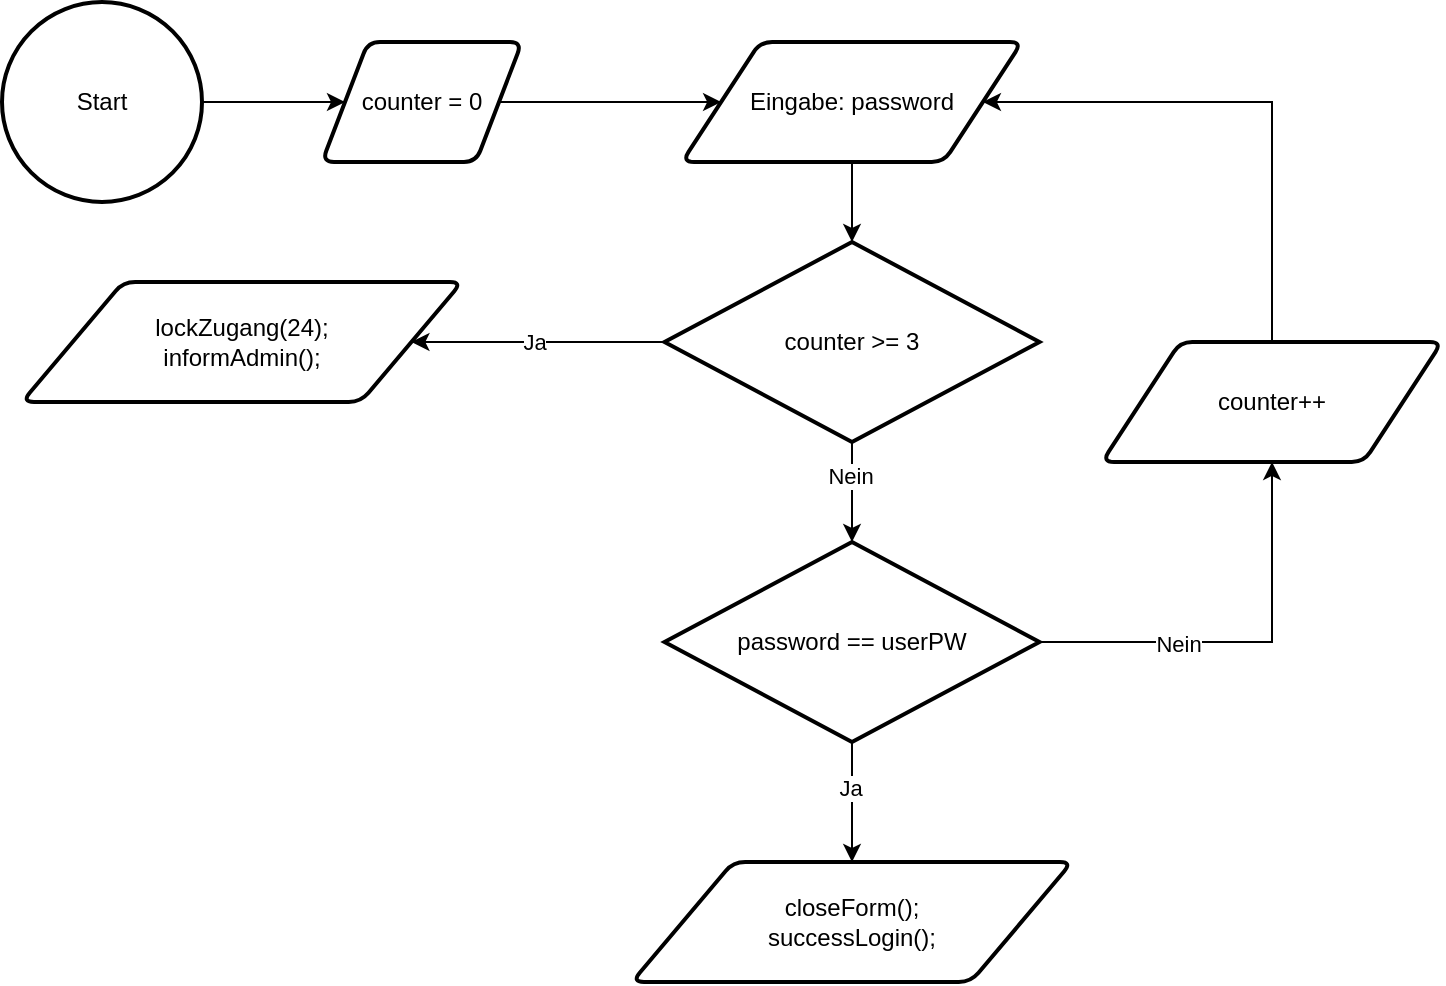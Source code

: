 <mxfile version="27.1.6">
  <diagram name="Seite-1" id="0dwxxID4i1OE_uf2rhqM">
    <mxGraphModel dx="983" dy="541" grid="1" gridSize="10" guides="1" tooltips="1" connect="1" arrows="1" fold="1" page="1" pageScale="1" pageWidth="827" pageHeight="1169" math="0" shadow="0">
      <root>
        <mxCell id="0" />
        <mxCell id="1" parent="0" />
        <mxCell id="jcDSv6W-GaCG8fjlKbPg-1" value="Start" style="strokeWidth=2;html=1;shape=mxgraph.flowchart.start_2;whiteSpace=wrap;" vertex="1" parent="1">
          <mxGeometry x="50" y="50" width="100" height="100" as="geometry" />
        </mxCell>
        <mxCell id="jcDSv6W-GaCG8fjlKbPg-2" value="counter = 0" style="shape=parallelogram;html=1;strokeWidth=2;perimeter=parallelogramPerimeter;whiteSpace=wrap;rounded=1;arcSize=12;size=0.23;" vertex="1" parent="1">
          <mxGeometry x="210" y="70" width="100" height="60" as="geometry" />
        </mxCell>
        <mxCell id="jcDSv6W-GaCG8fjlKbPg-3" value="Eingabe: password" style="shape=parallelogram;html=1;strokeWidth=2;perimeter=parallelogramPerimeter;whiteSpace=wrap;rounded=1;arcSize=12;size=0.23;" vertex="1" parent="1">
          <mxGeometry x="390" y="70" width="170" height="60" as="geometry" />
        </mxCell>
        <mxCell id="jcDSv6W-GaCG8fjlKbPg-4" value="password == userPW" style="strokeWidth=2;html=1;shape=mxgraph.flowchart.decision;whiteSpace=wrap;" vertex="1" parent="1">
          <mxGeometry x="381.25" y="320" width="187.5" height="100" as="geometry" />
        </mxCell>
        <mxCell id="jcDSv6W-GaCG8fjlKbPg-5" value="" style="endArrow=classic;html=1;rounded=0;exitX=1;exitY=0.5;exitDx=0;exitDy=0;exitPerimeter=0;" edge="1" parent="1" source="jcDSv6W-GaCG8fjlKbPg-1" target="jcDSv6W-GaCG8fjlKbPg-2">
          <mxGeometry width="50" height="50" relative="1" as="geometry">
            <mxPoint x="360" y="270" as="sourcePoint" />
            <mxPoint x="410" y="220" as="targetPoint" />
          </mxGeometry>
        </mxCell>
        <mxCell id="jcDSv6W-GaCG8fjlKbPg-6" value="" style="endArrow=classic;html=1;rounded=0;exitX=1;exitY=0.5;exitDx=0;exitDy=0;" edge="1" parent="1" source="jcDSv6W-GaCG8fjlKbPg-2" target="jcDSv6W-GaCG8fjlKbPg-3">
          <mxGeometry width="50" height="50" relative="1" as="geometry">
            <mxPoint x="190" y="90" as="sourcePoint" />
            <mxPoint x="262" y="90" as="targetPoint" />
          </mxGeometry>
        </mxCell>
        <mxCell id="jcDSv6W-GaCG8fjlKbPg-7" value="" style="endArrow=classic;html=1;rounded=0;exitX=0.5;exitY=1;exitDx=0;exitDy=0;entryX=0.5;entryY=0;entryDx=0;entryDy=0;entryPerimeter=0;" edge="1" parent="1" source="jcDSv6W-GaCG8fjlKbPg-3" target="jcDSv6W-GaCG8fjlKbPg-10">
          <mxGeometry width="50" height="50" relative="1" as="geometry">
            <mxPoint x="381.25" y="170" as="sourcePoint" />
            <mxPoint x="475" y="170" as="targetPoint" />
          </mxGeometry>
        </mxCell>
        <mxCell id="jcDSv6W-GaCG8fjlKbPg-8" value="" style="endArrow=classic;html=1;rounded=0;exitX=0.5;exitY=1;exitDx=0;exitDy=0;exitPerimeter=0;entryX=0.5;entryY=0;entryDx=0;entryDy=0;" edge="1" parent="1" source="jcDSv6W-GaCG8fjlKbPg-4" target="jcDSv6W-GaCG8fjlKbPg-17">
          <mxGeometry width="50" height="50" relative="1" as="geometry">
            <mxPoint x="480" y="440" as="sourcePoint" />
            <mxPoint x="475" y="480" as="targetPoint" />
          </mxGeometry>
        </mxCell>
        <mxCell id="jcDSv6W-GaCG8fjlKbPg-15" value="Ja" style="edgeLabel;html=1;align=center;verticalAlign=middle;resizable=0;points=[];" vertex="1" connectable="0" parent="jcDSv6W-GaCG8fjlKbPg-8">
          <mxGeometry x="-0.252" y="-1" relative="1" as="geometry">
            <mxPoint as="offset" />
          </mxGeometry>
        </mxCell>
        <mxCell id="jcDSv6W-GaCG8fjlKbPg-10" value="counter &amp;gt;= 3" style="strokeWidth=2;html=1;shape=mxgraph.flowchart.decision;whiteSpace=wrap;" vertex="1" parent="1">
          <mxGeometry x="381.25" y="170" width="187.5" height="100" as="geometry" />
        </mxCell>
        <mxCell id="jcDSv6W-GaCG8fjlKbPg-11" value="" style="endArrow=classic;html=1;rounded=0;exitX=0;exitY=0.5;exitDx=0;exitDy=0;exitPerimeter=0;entryX=1;entryY=0.5;entryDx=0;entryDy=0;" edge="1" parent="1" source="jcDSv6W-GaCG8fjlKbPg-10" target="jcDSv6W-GaCG8fjlKbPg-14">
          <mxGeometry width="50" height="50" relative="1" as="geometry">
            <mxPoint x="420" y="110" as="sourcePoint" />
            <mxPoint x="310" y="220" as="targetPoint" />
          </mxGeometry>
        </mxCell>
        <mxCell id="jcDSv6W-GaCG8fjlKbPg-16" value="Ja" style="edgeLabel;html=1;align=center;verticalAlign=middle;resizable=0;points=[];" vertex="1" connectable="0" parent="jcDSv6W-GaCG8fjlKbPg-11">
          <mxGeometry x="0.037" relative="1" as="geometry">
            <mxPoint as="offset" />
          </mxGeometry>
        </mxCell>
        <mxCell id="jcDSv6W-GaCG8fjlKbPg-12" value="" style="endArrow=classic;html=1;rounded=0;exitX=0.5;exitY=1;exitDx=0;exitDy=0;exitPerimeter=0;entryX=0.5;entryY=0;entryDx=0;entryDy=0;entryPerimeter=0;" edge="1" parent="1" source="jcDSv6W-GaCG8fjlKbPg-10" target="jcDSv6W-GaCG8fjlKbPg-4">
          <mxGeometry width="50" height="50" relative="1" as="geometry">
            <mxPoint x="350" y="160" as="sourcePoint" />
            <mxPoint x="461" y="160" as="targetPoint" />
          </mxGeometry>
        </mxCell>
        <mxCell id="jcDSv6W-GaCG8fjlKbPg-13" value="Nein" style="edgeLabel;html=1;align=center;verticalAlign=middle;resizable=0;points=[];" vertex="1" connectable="0" parent="jcDSv6W-GaCG8fjlKbPg-12">
          <mxGeometry x="-0.337" y="-1" relative="1" as="geometry">
            <mxPoint as="offset" />
          </mxGeometry>
        </mxCell>
        <mxCell id="jcDSv6W-GaCG8fjlKbPg-14" value="lockZugang(24);&lt;div&gt;informAdmin();&lt;/div&gt;" style="shape=parallelogram;html=1;strokeWidth=2;perimeter=parallelogramPerimeter;whiteSpace=wrap;rounded=1;arcSize=12;size=0.23;" vertex="1" parent="1">
          <mxGeometry x="60" y="190" width="220" height="60" as="geometry" />
        </mxCell>
        <mxCell id="jcDSv6W-GaCG8fjlKbPg-17" value="closeForm();&lt;div&gt;successLogin();&lt;/div&gt;" style="shape=parallelogram;html=1;strokeWidth=2;perimeter=parallelogramPerimeter;whiteSpace=wrap;rounded=1;arcSize=12;size=0.23;" vertex="1" parent="1">
          <mxGeometry x="365" y="480" width="220" height="60" as="geometry" />
        </mxCell>
        <mxCell id="jcDSv6W-GaCG8fjlKbPg-18" value="" style="endArrow=classic;html=1;rounded=0;exitX=1;exitY=0.5;exitDx=0;exitDy=0;exitPerimeter=0;entryX=0.5;entryY=1;entryDx=0;entryDy=0;" edge="1" parent="1" source="jcDSv6W-GaCG8fjlKbPg-4" target="jcDSv6W-GaCG8fjlKbPg-20">
          <mxGeometry width="50" height="50" relative="1" as="geometry">
            <mxPoint x="530" y="290" as="sourcePoint" />
            <mxPoint x="680" y="280" as="targetPoint" />
            <Array as="points">
              <mxPoint x="685" y="370" />
            </Array>
          </mxGeometry>
        </mxCell>
        <mxCell id="jcDSv6W-GaCG8fjlKbPg-19" value="Nein" style="edgeLabel;html=1;align=center;verticalAlign=middle;resizable=0;points=[];" vertex="1" connectable="0" parent="jcDSv6W-GaCG8fjlKbPg-18">
          <mxGeometry x="-0.337" y="-1" relative="1" as="geometry">
            <mxPoint as="offset" />
          </mxGeometry>
        </mxCell>
        <mxCell id="jcDSv6W-GaCG8fjlKbPg-20" value="counter++" style="shape=parallelogram;html=1;strokeWidth=2;perimeter=parallelogramPerimeter;whiteSpace=wrap;rounded=1;arcSize=12;size=0.23;" vertex="1" parent="1">
          <mxGeometry x="600" y="220" width="170" height="60" as="geometry" />
        </mxCell>
        <mxCell id="jcDSv6W-GaCG8fjlKbPg-21" value="" style="endArrow=classic;html=1;rounded=0;exitX=0.5;exitY=0;exitDx=0;exitDy=0;entryX=1;entryY=0.5;entryDx=0;entryDy=0;" edge="1" parent="1" source="jcDSv6W-GaCG8fjlKbPg-20" target="jcDSv6W-GaCG8fjlKbPg-3">
          <mxGeometry width="50" height="50" relative="1" as="geometry">
            <mxPoint x="590" y="150" as="sourcePoint" />
            <mxPoint x="590" y="190" as="targetPoint" />
            <Array as="points">
              <mxPoint x="685" y="100" />
            </Array>
          </mxGeometry>
        </mxCell>
      </root>
    </mxGraphModel>
  </diagram>
</mxfile>
